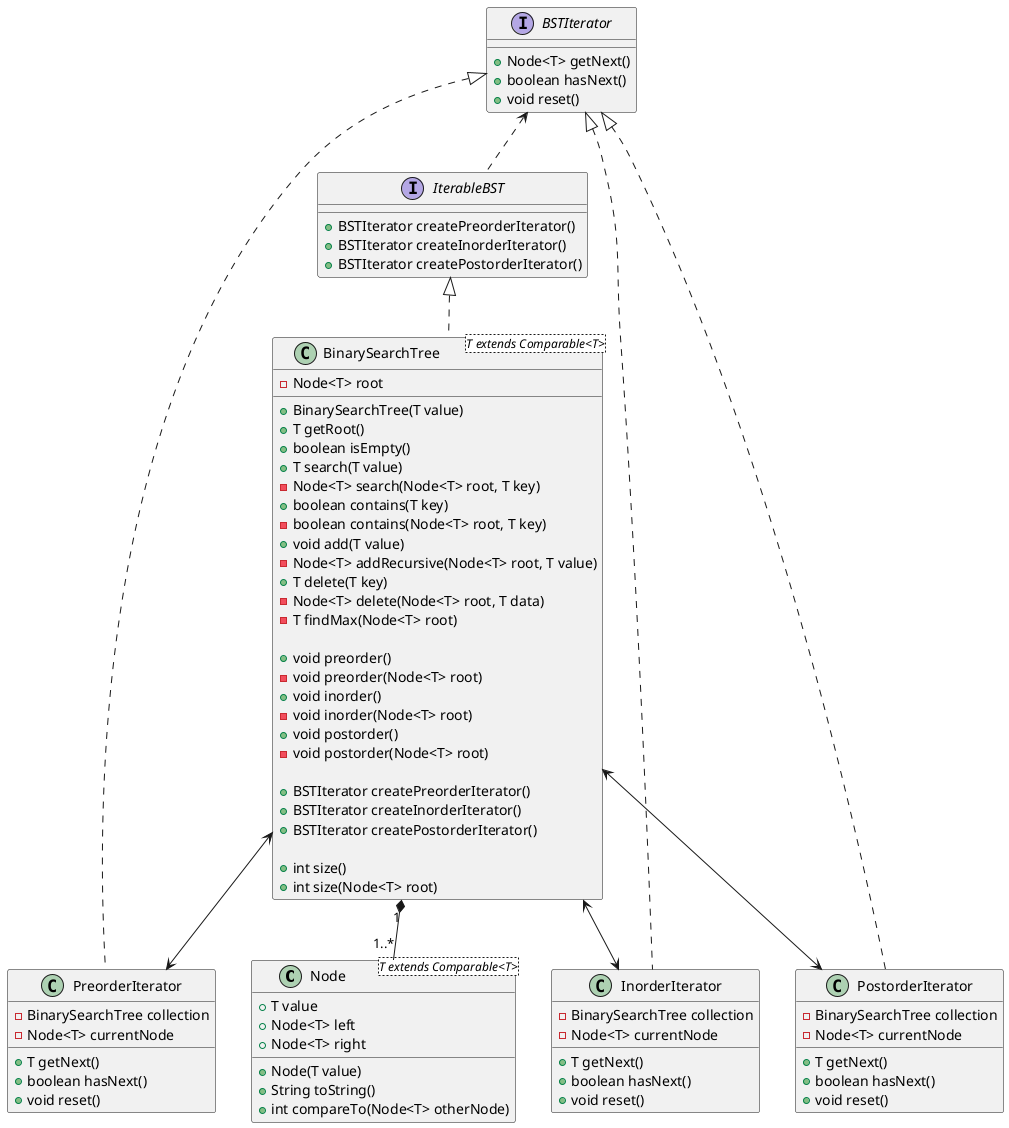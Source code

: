 @startuml colaborativaum
' skinparam ClassAttributeIconSize 0

class Node<T extends Comparable<T>> {
    + T value
    + Node<T> left
    + Node<T> right

    + Node(T value)
    + String toString()
    + int compareTo(Node<T> otherNode)
}

' IterableCollection
interface IterableBST {
    + BSTIterator createPreorderIterator()
    + BSTIterator createInorderIterator()
    + BSTIterator createPostorderIterator()
}

' ConcreteCollection
class BinarySearchTree<T extends Comparable<T>> {
    - Node<T> root

    + BinarySearchTree(T value)
    + T getRoot()
    + boolean isEmpty()
    + T search(T value)
    - Node<T> search(Node<T> root, T key)
    + boolean contains(T key)
    - boolean contains(Node<T> root, T key)
    + void add(T value)
    - Node<T> addRecursive(Node<T> root, T value)
    + T delete(T key)
    - Node<T> delete(Node<T> root, T data)
    - T findMax(Node<T> root)
    
    ' iterate through the tree
    + void preorder()
    - void preorder(Node<T> root)
    + void inorder()
    - void inorder(Node<T> root)
    + void postorder()
    - void postorder(Node<T> root)

    + BSTIterator createPreorderIterator()
    + BSTIterator createInorderIterator()
    + BSTIterator createPostorderIterator()
    
    + int size()
    + int size(Node<T> root)
}

' Iterator interface
interface BSTIterator {
    + Node<T> getNext()
    + boolean hasNext()
    + void reset()
}

' Concrete Iterators
class PreorderIterator {
    - BinarySearchTree collection
    - Node<T> currentNode

    + T getNext()
    + boolean hasNext()
    + void reset()
}

class InorderIterator {
    - BinarySearchTree collection
    - Node<T> currentNode

    + T getNext()
    + boolean hasNext()
    + void reset()
}

class PostorderIterator {
    - BinarySearchTree collection
    - Node<T> currentNode

    + T getNext()
    + boolean hasNext()
    + void reset()
}

' Relationships
BinarySearchTree "1" *-- "1..*" Node
IterableBST <|.. BinarySearchTree

BSTIterator <.. IterableBST

BinarySearchTree <--> PreorderIterator
BinarySearchTree <--> InorderIterator
BinarySearchTree <--> PostorderIterator

BSTIterator <|.. PreorderIterator
BSTIterator <|.. InorderIterator
BSTIterator <|.. PostorderIterator

@enduml